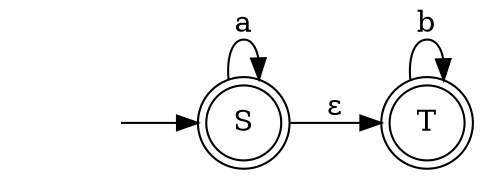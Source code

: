 digraph "NFA Visualization2" {
	graph [rankdir=LR]
	"" [label="" shape=plaintext]
	T [label=T shape=doublecircle]
	S [label=S shape=doublecircle]
	"" -> S [label=""]
	S -> S [label=a]
	S -> T [label="ε"]
	T -> T [label=b]
}
